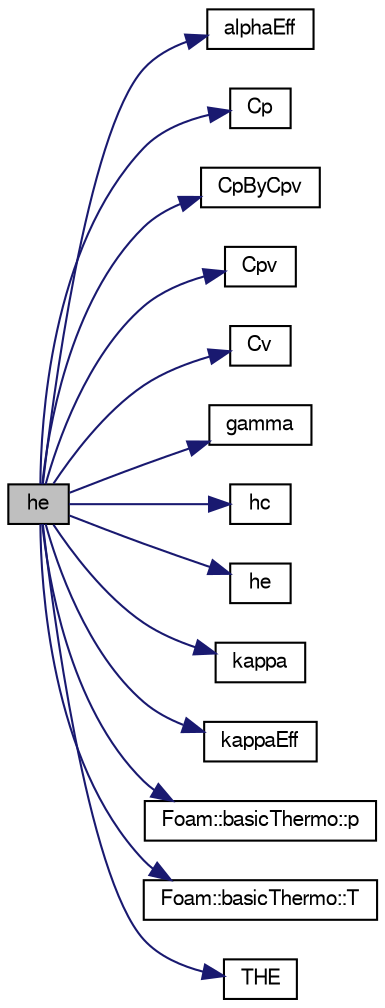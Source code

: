 digraph "he"
{
  bgcolor="transparent";
  edge [fontname="FreeSans",fontsize="10",labelfontname="FreeSans",labelfontsize="10"];
  node [fontname="FreeSans",fontsize="10",shape=record];
  rankdir="LR";
  Node31 [label="he",height=0.2,width=0.4,color="black", fillcolor="grey75", style="filled", fontcolor="black"];
  Node31 -> Node32 [color="midnightblue",fontsize="10",style="solid",fontname="FreeSans"];
  Node32 [label="alphaEff",height=0.2,width=0.4,color="black",URL="$a31914.html#a0314ca9b1b0fbab9608f1bc473db5938",tooltip="Effective thermal diffusivity of mixture [J/m/s/K]. "];
  Node31 -> Node33 [color="midnightblue",fontsize="10",style="solid",fontname="FreeSans"];
  Node33 [label="Cp",height=0.2,width=0.4,color="black",URL="$a31914.html#a5c513ba604dd34a301dc860a039670d7",tooltip="Heat capacity at constant pressure [J/kg/K]. "];
  Node31 -> Node34 [color="midnightblue",fontsize="10",style="solid",fontname="FreeSans"];
  Node34 [label="CpByCpv",height=0.2,width=0.4,color="black",URL="$a31914.html#aac0a4f1b9da9dd19c4bdf260b59b2e77",tooltip="Heat capacity ratio []. "];
  Node31 -> Node35 [color="midnightblue",fontsize="10",style="solid",fontname="FreeSans"];
  Node35 [label="Cpv",height=0.2,width=0.4,color="black",URL="$a31914.html#a19d71b49dcc8cbf5e115340b171ea2cb",tooltip="Heat capacity at constant pressure/volume [J/kg/K]. "];
  Node31 -> Node36 [color="midnightblue",fontsize="10",style="solid",fontname="FreeSans"];
  Node36 [label="Cv",height=0.2,width=0.4,color="black",URL="$a31914.html#af9840a82987638c965297ba4b7a526e2",tooltip="Heat capacity at constant volume [J/kg/K]. "];
  Node31 -> Node37 [color="midnightblue",fontsize="10",style="solid",fontname="FreeSans"];
  Node37 [label="gamma",height=0.2,width=0.4,color="black",URL="$a31914.html#a563689b0114827ce1d2145adcf7aa5fb",tooltip="gamma = Cp/Cv [] "];
  Node31 -> Node38 [color="midnightblue",fontsize="10",style="solid",fontname="FreeSans"];
  Node38 [label="hc",height=0.2,width=0.4,color="black",URL="$a31914.html#a24afe814acd29b6cb9795cb017833dbc",tooltip="Chemical enthalpy [J/kg]. "];
  Node31 -> Node39 [color="midnightblue",fontsize="10",style="solid",fontname="FreeSans"];
  Node39 [label="he",height=0.2,width=0.4,color="black",URL="$a31914.html#acf9fd577467f9bb31eb7140fba64aa99",tooltip="Enthalpy/Internal energy [J/kg]. "];
  Node31 -> Node40 [color="midnightblue",fontsize="10",style="solid",fontname="FreeSans"];
  Node40 [label="kappa",height=0.2,width=0.4,color="black",URL="$a31914.html#a38e4767d74bd4cee79e99b3f83e8f7ee",tooltip="Thermal diffusivity for temperature of mixture [J/m/s/K]. "];
  Node31 -> Node41 [color="midnightblue",fontsize="10",style="solid",fontname="FreeSans"];
  Node41 [label="kappaEff",height=0.2,width=0.4,color="black",URL="$a31914.html#a1ce368f67145f845684c2ab00325d07e",tooltip="Effective thermal diffusivity of mixture [J/m/s/K]. "];
  Node31 -> Node42 [color="midnightblue",fontsize="10",style="solid",fontname="FreeSans"];
  Node42 [label="Foam::basicThermo::p",height=0.2,width=0.4,color="black",URL="$a29734.html#a559539638a23431ca4b538c03b46e746",tooltip="Pressure [Pa]. "];
  Node31 -> Node43 [color="midnightblue",fontsize="10",style="solid",fontname="FreeSans"];
  Node43 [label="Foam::basicThermo::T",height=0.2,width=0.4,color="black",URL="$a29734.html#a36910f175f1b9478cb168b63da0a9904",tooltip="Temperature [K]. "];
  Node31 -> Node44 [color="midnightblue",fontsize="10",style="solid",fontname="FreeSans"];
  Node44 [label="THE",height=0.2,width=0.4,color="black",URL="$a31914.html#acc23d811aaf4b2c8eb7384328d98fc52",tooltip="Temperature from enthalpy/internal energy for cell-set. "];
}
